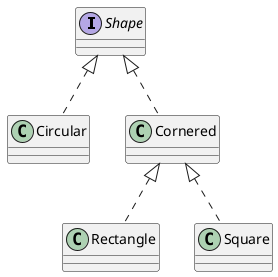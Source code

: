 @startuml
interface Shape

class Circular implements Shape
class Cornered implements Shape
class Rectangle implements Cornered
class Square implements Cornered
@enduml

